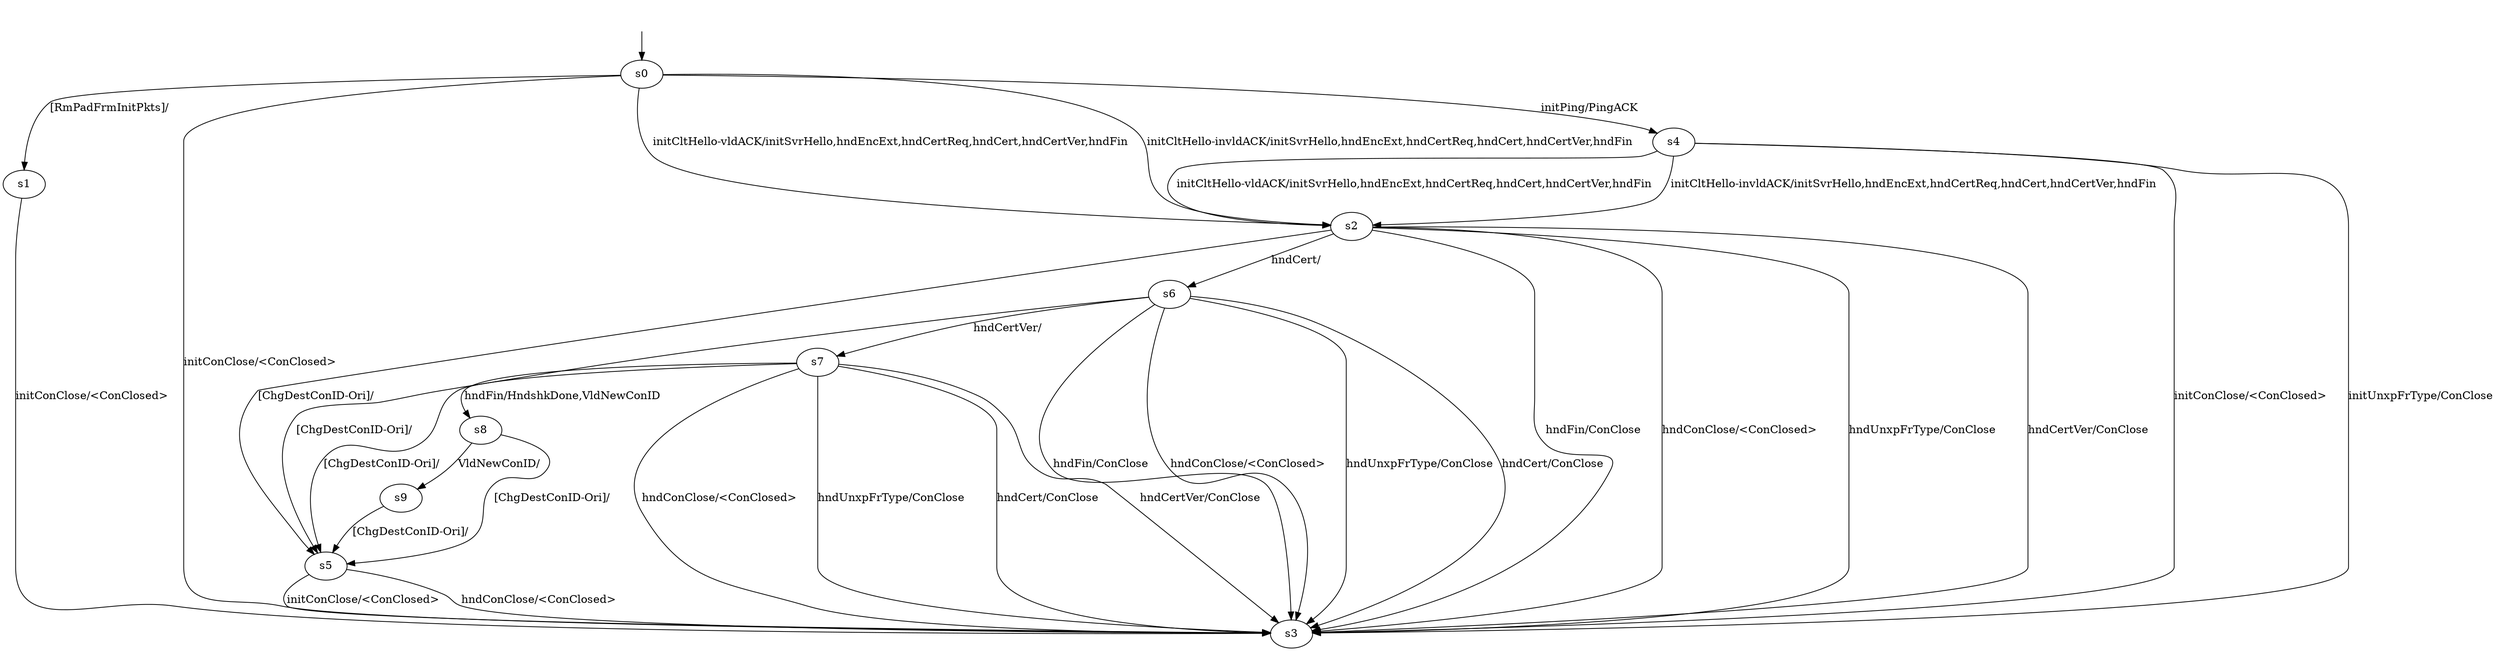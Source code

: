 digraph "../results/quinnModels/quinn-BWCA-CS-0/learnedModel" {
s0 [label=s0];
s1 [label=s1];
s2 [label=s2];
s3 [label=s3];
s4 [label=s4];
s5 [label=s5];
s6 [label=s6];
s7 [label=s7];
s8 [label=s8];
s9 [label=s9];
s0 -> s4  [label="initPing/PingACK "];
s0 -> s3  [label="initConClose/<ConClosed> "];
s0 -> s2  [label="initCltHello-vldACK/initSvrHello,hndEncExt,hndCertReq,hndCert,hndCertVer,hndFin "];
s0 -> s2  [label="initCltHello-invldACK/initSvrHello,hndEncExt,hndCertReq,hndCert,hndCertVer,hndFin "];
s0 -> s1  [label="[RmPadFrmInitPkts]/ "];
s1 -> s3  [label="initConClose/<ConClosed> "];
s2 -> s3  [label="hndFin/ConClose "];
s2 -> s3  [label="hndConClose/<ConClosed> "];
s2 -> s3  [label="hndUnxpFrType/ConClose "];
s2 -> s6  [label="hndCert/ "];
s2 -> s3  [label="hndCertVer/ConClose "];
s2 -> s5  [label="[ChgDestConID-Ori]/ "];
s4 -> s3  [label="initConClose/<ConClosed> "];
s4 -> s2  [label="initCltHello-vldACK/initSvrHello,hndEncExt,hndCertReq,hndCert,hndCertVer,hndFin "];
s4 -> s2  [label="initCltHello-invldACK/initSvrHello,hndEncExt,hndCertReq,hndCert,hndCertVer,hndFin "];
s4 -> s3  [label="initUnxpFrType/ConClose "];
s5 -> s3  [label="initConClose/<ConClosed> "];
s5 -> s3  [label="hndConClose/<ConClosed> "];
s6 -> s3  [label="hndFin/ConClose "];
s6 -> s3  [label="hndConClose/<ConClosed> "];
s6 -> s3  [label="hndUnxpFrType/ConClose "];
s6 -> s3  [label="hndCert/ConClose "];
s6 -> s7  [label="hndCertVer/ "];
s6 -> s5  [label="[ChgDestConID-Ori]/ "];
s7 -> s8  [label="hndFin/HndshkDone,VldNewConID "];
s7 -> s3  [label="hndConClose/<ConClosed> "];
s7 -> s3  [label="hndUnxpFrType/ConClose "];
s7 -> s3  [label="hndCert/ConClose "];
s7 -> s3  [label="hndCertVer/ConClose "];
s7 -> s5  [label="[ChgDestConID-Ori]/ "];
s8 -> s9  [label="VldNewConID/ "];
s8 -> s5  [label="[ChgDestConID-Ori]/ "];
s9 -> s5  [label="[ChgDestConID-Ori]/ "];
__start0 [label="", shape=none];
__start0 -> s0  [label=""];
}
